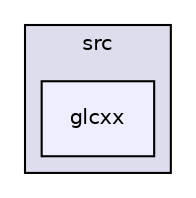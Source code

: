 digraph "src/glcxx" {
  compound=true
  node [ fontsize="10", fontname="Helvetica"];
  edge [ labelfontsize="10", labelfontname="Helvetica"];
  subgraph clusterdir_68267d1309a1af8e8297ef4c3efbcdba {
    graph [ bgcolor="#ddddee", pencolor="black", label="src" fontname="Helvetica", fontsize="10", URL="dir_68267d1309a1af8e8297ef4c3efbcdba.html"]
  dir_fa06b213eede6935f5c9fde0c004adc5 [shape=box, label="glcxx", style="filled", fillcolor="#eeeeff", pencolor="black", URL="dir_fa06b213eede6935f5c9fde0c004adc5.html"];
  }
}
